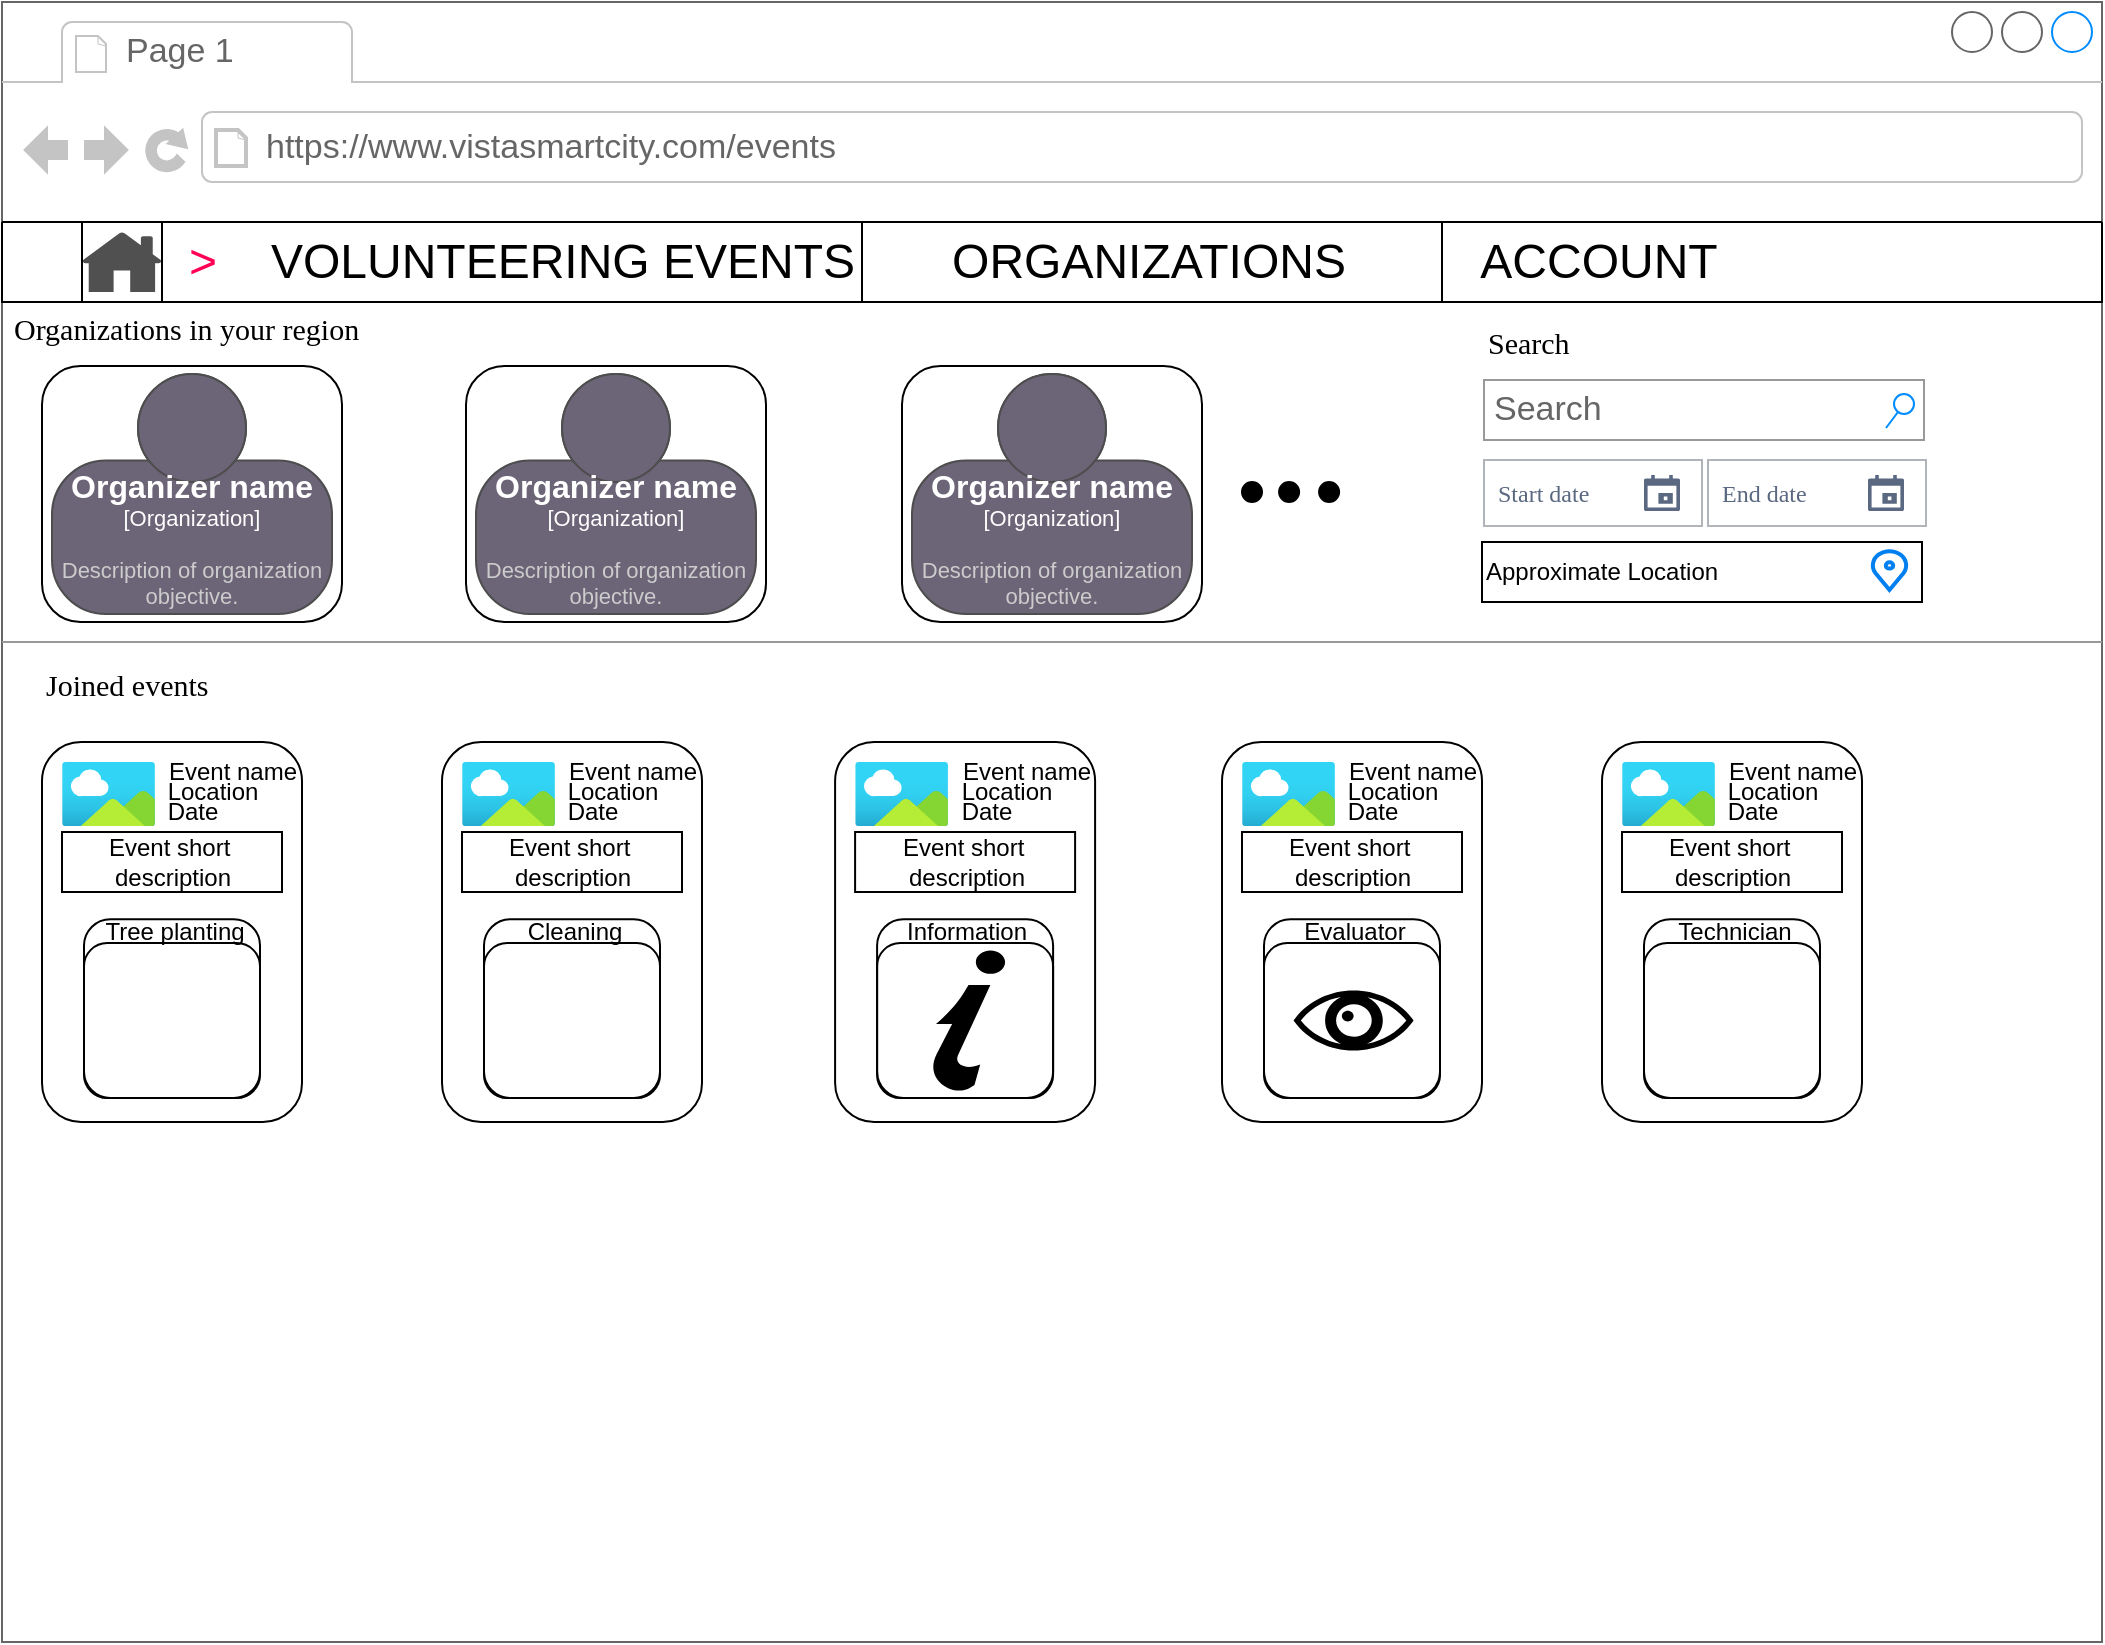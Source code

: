 <mxfile version="21.2.3" type="github">
  <diagram name="Page-1" id="2cc2dc42-3aac-f2a9-1cec-7a8b7cbee084">
    <mxGraphModel dx="1436" dy="874" grid="1" gridSize="10" guides="1" tooltips="1" connect="1" arrows="1" fold="1" page="1" pageScale="1" pageWidth="1100" pageHeight="850" background="none" math="0" shadow="0">
      <root>
        <mxCell id="0" />
        <mxCell id="1" parent="0" />
        <mxCell id="7026571954dc6520-1" value="" style="strokeWidth=1;shadow=0;dashed=0;align=center;html=1;shape=mxgraph.mockup.containers.browserWindow;rSize=0;strokeColor=#666666;mainText=,;recursiveResize=0;rounded=0;labelBackgroundColor=none;fontFamily=Verdana;fontSize=12" parent="1" vertex="1">
          <mxGeometry x="30" y="20" width="1050" height="820" as="geometry" />
        </mxCell>
        <mxCell id="7026571954dc6520-2" value="Page 1" style="strokeWidth=1;shadow=0;dashed=0;align=center;html=1;shape=mxgraph.mockup.containers.anchor;fontSize=17;fontColor=#666666;align=left;" parent="7026571954dc6520-1" vertex="1">
          <mxGeometry x="60" y="12" width="110" height="26" as="geometry" />
        </mxCell>
        <mxCell id="7026571954dc6520-3" value="https://www.vistasmartcity.com/events" style="strokeWidth=1;shadow=0;dashed=0;align=center;html=1;shape=mxgraph.mockup.containers.anchor;rSize=0;fontSize=17;fontColor=#666666;align=left;" parent="7026571954dc6520-1" vertex="1">
          <mxGeometry x="130" y="60" width="250" height="26" as="geometry" />
        </mxCell>
        <mxCell id="7026571954dc6520-6" value="Organizations in your region" style="text;html=1;points=[];align=left;verticalAlign=top;spacingTop=-4;fontSize=15;fontFamily=Verdana" parent="7026571954dc6520-1" vertex="1">
          <mxGeometry x="4" y="152" width="170" height="30" as="geometry" />
        </mxCell>
        <mxCell id="7026571954dc6520-12" value="Search" style="text;html=1;points=[];align=left;verticalAlign=top;spacingTop=-4;fontSize=15;fontFamily=Verdana" parent="7026571954dc6520-1" vertex="1">
          <mxGeometry x="741" y="159" width="170" height="30" as="geometry" />
        </mxCell>
        <mxCell id="7026571954dc6520-14" value="Search" style="strokeWidth=1;shadow=0;dashed=0;align=center;html=1;shape=mxgraph.mockup.forms.searchBox;strokeColor=#999999;mainText=;strokeColor2=#008cff;fontColor=#666666;fontSize=17;align=left;spacingLeft=3;rounded=0;labelBackgroundColor=none;" parent="7026571954dc6520-1" vertex="1">
          <mxGeometry x="741" y="189" width="220" height="30" as="geometry" />
        </mxCell>
        <mxCell id="7026571954dc6520-15" value="" style="verticalLabelPosition=bottom;shadow=0;dashed=0;align=center;html=1;verticalAlign=top;strokeWidth=1;shape=mxgraph.mockup.markup.line;strokeColor=#999999;rounded=0;labelBackgroundColor=none;fillColor=#ffffff;fontFamily=Verdana;fontSize=12;fontColor=#000000;" parent="7026571954dc6520-1" vertex="1">
          <mxGeometry y="310" width="1050" height="20" as="geometry" />
        </mxCell>
        <mxCell id="7026571954dc6520-16" value="Joined events" style="text;html=1;points=[];align=left;verticalAlign=top;spacingTop=-4;fontSize=15;fontFamily=Verdana" parent="7026571954dc6520-1" vertex="1">
          <mxGeometry x="20" y="330" width="170" height="30" as="geometry" />
        </mxCell>
        <mxCell id="wlsTM-EWgnDsblmS1kuD-19" value="" style="rounded=1;whiteSpace=wrap;html=1;" parent="7026571954dc6520-1" vertex="1">
          <mxGeometry x="20" y="370" width="130" height="190" as="geometry" />
        </mxCell>
        <mxCell id="wlsTM-EWgnDsblmS1kuD-20" value="" style="aspect=fixed;html=1;points=[];align=center;image;fontSize=12;image=img/lib/azure2/general/Image.svg;" parent="7026571954dc6520-1" vertex="1">
          <mxGeometry x="30" y="380" width="46.55" height="32" as="geometry" />
        </mxCell>
        <mxCell id="wlsTM-EWgnDsblmS1kuD-21" value="Event name" style="text;html=1;align=center;verticalAlign=middle;resizable=0;points=[];autosize=1;strokeColor=none;fillColor=none;" parent="7026571954dc6520-1" vertex="1">
          <mxGeometry x="70" y="370" width="90" height="30" as="geometry" />
        </mxCell>
        <mxCell id="wlsTM-EWgnDsblmS1kuD-22" value="Location" style="text;html=1;align=center;verticalAlign=middle;resizable=0;points=[];autosize=1;strokeColor=none;fillColor=none;" parent="7026571954dc6520-1" vertex="1">
          <mxGeometry x="70" y="380" width="70" height="30" as="geometry" />
        </mxCell>
        <mxCell id="wlsTM-EWgnDsblmS1kuD-23" value="Date" style="text;html=1;align=center;verticalAlign=middle;resizable=0;points=[];autosize=1;strokeColor=none;fillColor=none;" parent="7026571954dc6520-1" vertex="1">
          <mxGeometry x="70" y="390" width="50" height="30" as="geometry" />
        </mxCell>
        <mxCell id="wlsTM-EWgnDsblmS1kuD-24" value="" style="rounded=0;whiteSpace=wrap;html=1;" parent="7026571954dc6520-1" vertex="1">
          <mxGeometry x="30" y="415" width="110" height="30" as="geometry" />
        </mxCell>
        <mxCell id="wlsTM-EWgnDsblmS1kuD-25" value="Event short&amp;nbsp;&lt;br&gt;description" style="text;html=1;align=center;verticalAlign=middle;resizable=0;points=[];autosize=1;strokeColor=none;fillColor=none;" parent="7026571954dc6520-1" vertex="1">
          <mxGeometry x="40" y="410" width="90" height="40" as="geometry" />
        </mxCell>
        <mxCell id="HxkZM5L2tCHpHcFzdb74-59" value="" style="rounded=1;whiteSpace=wrap;html=1;" parent="7026571954dc6520-1" vertex="1">
          <mxGeometry x="220" y="370" width="130" height="190" as="geometry" />
        </mxCell>
        <mxCell id="HxkZM5L2tCHpHcFzdb74-60" value="" style="aspect=fixed;html=1;points=[];align=center;image;fontSize=12;image=img/lib/azure2/general/Image.svg;" parent="7026571954dc6520-1" vertex="1">
          <mxGeometry x="230" y="380" width="46.55" height="32" as="geometry" />
        </mxCell>
        <mxCell id="HxkZM5L2tCHpHcFzdb74-61" value="Event name" style="text;html=1;align=center;verticalAlign=middle;resizable=0;points=[];autosize=1;strokeColor=none;fillColor=none;" parent="7026571954dc6520-1" vertex="1">
          <mxGeometry x="270" y="370" width="90" height="30" as="geometry" />
        </mxCell>
        <mxCell id="HxkZM5L2tCHpHcFzdb74-62" value="Location" style="text;html=1;align=center;verticalAlign=middle;resizable=0;points=[];autosize=1;strokeColor=none;fillColor=none;" parent="7026571954dc6520-1" vertex="1">
          <mxGeometry x="270" y="380" width="70" height="30" as="geometry" />
        </mxCell>
        <mxCell id="HxkZM5L2tCHpHcFzdb74-63" value="Date" style="text;html=1;align=center;verticalAlign=middle;resizable=0;points=[];autosize=1;strokeColor=none;fillColor=none;" parent="7026571954dc6520-1" vertex="1">
          <mxGeometry x="270" y="390" width="50" height="30" as="geometry" />
        </mxCell>
        <mxCell id="HxkZM5L2tCHpHcFzdb74-64" value="" style="rounded=0;whiteSpace=wrap;html=1;" parent="7026571954dc6520-1" vertex="1">
          <mxGeometry x="230" y="415" width="110" height="30" as="geometry" />
        </mxCell>
        <mxCell id="HxkZM5L2tCHpHcFzdb74-65" value="Event short&amp;nbsp;&lt;br&gt;description" style="text;html=1;align=center;verticalAlign=middle;resizable=0;points=[];autosize=1;strokeColor=none;fillColor=none;" parent="7026571954dc6520-1" vertex="1">
          <mxGeometry x="240" y="410" width="90" height="40" as="geometry" />
        </mxCell>
        <mxCell id="HxkZM5L2tCHpHcFzdb74-72" value="" style="rounded=1;whiteSpace=wrap;html=1;" parent="7026571954dc6520-1" vertex="1">
          <mxGeometry x="416.55" y="370" width="130" height="190" as="geometry" />
        </mxCell>
        <mxCell id="HxkZM5L2tCHpHcFzdb74-73" value="" style="aspect=fixed;html=1;points=[];align=center;image;fontSize=12;image=img/lib/azure2/general/Image.svg;" parent="7026571954dc6520-1" vertex="1">
          <mxGeometry x="426.55" y="380" width="46.55" height="32" as="geometry" />
        </mxCell>
        <mxCell id="HxkZM5L2tCHpHcFzdb74-74" value="Event name" style="text;html=1;align=center;verticalAlign=middle;resizable=0;points=[];autosize=1;strokeColor=none;fillColor=none;" parent="7026571954dc6520-1" vertex="1">
          <mxGeometry x="466.55" y="370" width="90" height="30" as="geometry" />
        </mxCell>
        <mxCell id="HxkZM5L2tCHpHcFzdb74-75" value="Location" style="text;html=1;align=center;verticalAlign=middle;resizable=0;points=[];autosize=1;strokeColor=none;fillColor=none;" parent="7026571954dc6520-1" vertex="1">
          <mxGeometry x="466.55" y="380" width="70" height="30" as="geometry" />
        </mxCell>
        <mxCell id="HxkZM5L2tCHpHcFzdb74-76" value="Date" style="text;html=1;align=center;verticalAlign=middle;resizable=0;points=[];autosize=1;strokeColor=none;fillColor=none;" parent="7026571954dc6520-1" vertex="1">
          <mxGeometry x="466.55" y="390" width="50" height="30" as="geometry" />
        </mxCell>
        <mxCell id="HxkZM5L2tCHpHcFzdb74-77" value="" style="rounded=0;whiteSpace=wrap;html=1;" parent="7026571954dc6520-1" vertex="1">
          <mxGeometry x="426.55" y="415" width="110" height="30" as="geometry" />
        </mxCell>
        <mxCell id="HxkZM5L2tCHpHcFzdb74-78" value="Event short&amp;nbsp;&lt;br&gt;description" style="text;html=1;align=center;verticalAlign=middle;resizable=0;points=[];autosize=1;strokeColor=none;fillColor=none;" parent="7026571954dc6520-1" vertex="1">
          <mxGeometry x="436.55" y="410" width="90" height="40" as="geometry" />
        </mxCell>
        <mxCell id="HxkZM5L2tCHpHcFzdb74-85" value="" style="rounded=1;whiteSpace=wrap;html=1;" parent="7026571954dc6520-1" vertex="1">
          <mxGeometry x="610" y="370" width="130" height="190" as="geometry" />
        </mxCell>
        <mxCell id="HxkZM5L2tCHpHcFzdb74-86" value="" style="aspect=fixed;html=1;points=[];align=center;image;fontSize=12;image=img/lib/azure2/general/Image.svg;" parent="7026571954dc6520-1" vertex="1">
          <mxGeometry x="620" y="380" width="46.55" height="32" as="geometry" />
        </mxCell>
        <mxCell id="HxkZM5L2tCHpHcFzdb74-87" value="Event name" style="text;html=1;align=center;verticalAlign=middle;resizable=0;points=[];autosize=1;strokeColor=none;fillColor=none;" parent="7026571954dc6520-1" vertex="1">
          <mxGeometry x="660" y="370" width="90" height="30" as="geometry" />
        </mxCell>
        <mxCell id="HxkZM5L2tCHpHcFzdb74-88" value="Location" style="text;html=1;align=center;verticalAlign=middle;resizable=0;points=[];autosize=1;strokeColor=none;fillColor=none;" parent="7026571954dc6520-1" vertex="1">
          <mxGeometry x="660" y="380" width="70" height="30" as="geometry" />
        </mxCell>
        <mxCell id="HxkZM5L2tCHpHcFzdb74-89" value="Date" style="text;html=1;align=center;verticalAlign=middle;resizable=0;points=[];autosize=1;strokeColor=none;fillColor=none;" parent="7026571954dc6520-1" vertex="1">
          <mxGeometry x="660" y="390" width="50" height="30" as="geometry" />
        </mxCell>
        <mxCell id="HxkZM5L2tCHpHcFzdb74-90" value="" style="rounded=0;whiteSpace=wrap;html=1;" parent="7026571954dc6520-1" vertex="1">
          <mxGeometry x="620" y="415" width="110" height="30" as="geometry" />
        </mxCell>
        <mxCell id="HxkZM5L2tCHpHcFzdb74-91" value="Event short&amp;nbsp;&lt;br&gt;description" style="text;html=1;align=center;verticalAlign=middle;resizable=0;points=[];autosize=1;strokeColor=none;fillColor=none;" parent="7026571954dc6520-1" vertex="1">
          <mxGeometry x="630" y="410" width="90" height="40" as="geometry" />
        </mxCell>
        <mxCell id="HxkZM5L2tCHpHcFzdb74-98" value="" style="rounded=1;whiteSpace=wrap;html=1;" parent="7026571954dc6520-1" vertex="1">
          <mxGeometry x="800" y="370" width="130" height="190" as="geometry" />
        </mxCell>
        <mxCell id="HxkZM5L2tCHpHcFzdb74-99" value="" style="aspect=fixed;html=1;points=[];align=center;image;fontSize=12;image=img/lib/azure2/general/Image.svg;" parent="7026571954dc6520-1" vertex="1">
          <mxGeometry x="810" y="380" width="46.55" height="32" as="geometry" />
        </mxCell>
        <mxCell id="HxkZM5L2tCHpHcFzdb74-100" value="Event name" style="text;html=1;align=center;verticalAlign=middle;resizable=0;points=[];autosize=1;strokeColor=none;fillColor=none;" parent="7026571954dc6520-1" vertex="1">
          <mxGeometry x="850" y="370" width="90" height="30" as="geometry" />
        </mxCell>
        <mxCell id="HxkZM5L2tCHpHcFzdb74-101" value="Location" style="text;html=1;align=center;verticalAlign=middle;resizable=0;points=[];autosize=1;strokeColor=none;fillColor=none;" parent="7026571954dc6520-1" vertex="1">
          <mxGeometry x="850" y="380" width="70" height="30" as="geometry" />
        </mxCell>
        <mxCell id="HxkZM5L2tCHpHcFzdb74-102" value="Date" style="text;html=1;align=center;verticalAlign=middle;resizable=0;points=[];autosize=1;strokeColor=none;fillColor=none;" parent="7026571954dc6520-1" vertex="1">
          <mxGeometry x="850" y="390" width="50" height="30" as="geometry" />
        </mxCell>
        <mxCell id="HxkZM5L2tCHpHcFzdb74-103" value="" style="rounded=0;whiteSpace=wrap;html=1;" parent="7026571954dc6520-1" vertex="1">
          <mxGeometry x="810" y="415" width="110" height="30" as="geometry" />
        </mxCell>
        <mxCell id="HxkZM5L2tCHpHcFzdb74-104" value="Event short&amp;nbsp;&lt;br&gt;description" style="text;html=1;align=center;verticalAlign=middle;resizable=0;points=[];autosize=1;strokeColor=none;fillColor=none;" parent="7026571954dc6520-1" vertex="1">
          <mxGeometry x="820" y="410" width="90" height="40" as="geometry" />
        </mxCell>
        <mxCell id="pJYsg66AnEIzZijgWhf2-1" value="" style="rounded=1;whiteSpace=wrap;html=1;" vertex="1" parent="7026571954dc6520-1">
          <mxGeometry x="20" y="182" width="150" height="128" as="geometry" />
        </mxCell>
        <object placeholders="1" c4Name="Organizer name" c4Type="Organization" c4Description="Description of organization objective." label="&lt;font style=&quot;font-size: 16px&quot;&gt;&lt;b&gt;%c4Name%&lt;/b&gt;&lt;/font&gt;&lt;div&gt;[%c4Type%]&lt;/div&gt;&lt;br&gt;&lt;div&gt;&lt;font style=&quot;font-size: 11px&quot;&gt;&lt;font color=&quot;#cccccc&quot;&gt;%c4Description%&lt;/font&gt;&lt;/div&gt;" id="pJYsg66AnEIzZijgWhf2-2">
          <mxCell style="html=1;fontSize=11;dashed=0;whiteSpace=wrap;fillColor=#6C6477;strokeColor=#4D4D4D;fontColor=#ffffff;shape=mxgraph.c4.person2;align=center;metaEdit=1;points=[[0.5,0,0],[1,0.5,0],[1,0.75,0],[0.75,1,0],[0.5,1,0],[0.25,1,0],[0,0.75,0],[0,0.5,0]];resizable=1;rotation=0;" vertex="1" parent="7026571954dc6520-1">
            <mxGeometry x="25" y="186" width="140" height="120" as="geometry" />
          </mxCell>
        </object>
        <mxCell id="pJYsg66AnEIzZijgWhf2-4" value="" style="rounded=1;whiteSpace=wrap;html=1;" vertex="1" parent="7026571954dc6520-1">
          <mxGeometry x="232" y="182" width="150" height="128" as="geometry" />
        </mxCell>
        <object placeholders="1" c4Name="Organizer name" c4Type="Organization" c4Description="Description of organization objective." label="&lt;font style=&quot;font-size: 16px&quot;&gt;&lt;b&gt;%c4Name%&lt;/b&gt;&lt;/font&gt;&lt;div&gt;[%c4Type%]&lt;/div&gt;&lt;br&gt;&lt;div&gt;&lt;font style=&quot;font-size: 11px&quot;&gt;&lt;font color=&quot;#cccccc&quot;&gt;%c4Description%&lt;/font&gt;&lt;/div&gt;" id="pJYsg66AnEIzZijgWhf2-5">
          <mxCell style="html=1;fontSize=11;dashed=0;whiteSpace=wrap;fillColor=#6C6477;strokeColor=#4D4D4D;fontColor=#ffffff;shape=mxgraph.c4.person2;align=center;metaEdit=1;points=[[0.5,0,0],[1,0.5,0],[1,0.75,0],[0.75,1,0],[0.5,1,0],[0.25,1,0],[0,0.75,0],[0,0.5,0]];resizable=1;rotation=0;" vertex="1" parent="7026571954dc6520-1">
            <mxGeometry x="237" y="186" width="140" height="120" as="geometry" />
          </mxCell>
        </object>
        <mxCell id="pJYsg66AnEIzZijgWhf2-6" value="" style="rounded=1;whiteSpace=wrap;html=1;" vertex="1" parent="7026571954dc6520-1">
          <mxGeometry x="450" y="182" width="150" height="128" as="geometry" />
        </mxCell>
        <object placeholders="1" c4Name="Organizer name" c4Type="Organization" c4Description="Description of organization objective." label="&lt;font style=&quot;font-size: 16px&quot;&gt;&lt;b&gt;%c4Name%&lt;/b&gt;&lt;/font&gt;&lt;div&gt;[%c4Type%]&lt;/div&gt;&lt;br&gt;&lt;div&gt;&lt;font style=&quot;font-size: 11px&quot;&gt;&lt;font color=&quot;#cccccc&quot;&gt;%c4Description%&lt;/font&gt;&lt;/div&gt;" id="pJYsg66AnEIzZijgWhf2-7">
          <mxCell style="html=1;fontSize=11;dashed=0;whiteSpace=wrap;fillColor=#6C6477;strokeColor=#4D4D4D;fontColor=#ffffff;shape=mxgraph.c4.person2;align=center;metaEdit=1;points=[[0.5,0,0],[1,0.5,0],[1,0.75,0],[0.75,1,0],[0.5,1,0],[0.25,1,0],[0,0.75,0],[0,0.5,0]];resizable=1;rotation=0;" vertex="1" parent="7026571954dc6520-1">
            <mxGeometry x="455" y="186" width="140" height="120" as="geometry" />
          </mxCell>
        </object>
        <mxCell id="pJYsg66AnEIzZijgWhf2-8" value="" style="ellipse;whiteSpace=wrap;html=1;aspect=fixed;fillColor=#000000;" vertex="1" parent="7026571954dc6520-1">
          <mxGeometry x="620" y="240" width="10" height="10" as="geometry" />
        </mxCell>
        <mxCell id="pJYsg66AnEIzZijgWhf2-9" value="" style="ellipse;whiteSpace=wrap;html=1;aspect=fixed;fillColor=#000000;" vertex="1" parent="7026571954dc6520-1">
          <mxGeometry x="638.55" y="240" width="10" height="10" as="geometry" />
        </mxCell>
        <mxCell id="pJYsg66AnEIzZijgWhf2-10" value="" style="ellipse;whiteSpace=wrap;html=1;aspect=fixed;fillColor=#000000;" vertex="1" parent="7026571954dc6520-1">
          <mxGeometry x="658.55" y="240" width="10" height="10" as="geometry" />
        </mxCell>
        <mxCell id="SwkVHxH7qf517YYLQ6Va-1" value="" style="group" parent="1" connectable="0" vertex="1">
          <mxGeometry x="71" y="478" width="94.797" height="90" as="geometry" />
        </mxCell>
        <mxCell id="SwkVHxH7qf517YYLQ6Va-2" value="" style="rounded=1;whiteSpace=wrap;html=1;" parent="SwkVHxH7qf517YYLQ6Va-1" vertex="1">
          <mxGeometry y="12.517" width="88" height="77.483" as="geometry" />
        </mxCell>
        <mxCell id="SwkVHxH7qf517YYLQ6Va-8" value="" style="rounded=1;whiteSpace=wrap;html=1;fillColor=none;" parent="SwkVHxH7qf517YYLQ6Va-1" vertex="1">
          <mxGeometry y="0.596" width="88" height="89.404" as="geometry" />
        </mxCell>
        <mxCell id="SwkVHxH7qf517YYLQ6Va-9" value="Tree planting" style="text;html=1;align=center;verticalAlign=middle;resizable=0;points=[];autosize=1;strokeColor=none;fillColor=none;" parent="SwkVHxH7qf517YYLQ6Va-1" vertex="1">
          <mxGeometry x="-0.203" y="-7.727" width="90" height="30" as="geometry" />
        </mxCell>
        <mxCell id="HxkZM5L2tCHpHcFzdb74-58" value="" style="shape=image;html=1;verticalAlign=top;verticalLabelPosition=bottom;labelBackgroundColor=#ffffff;imageAspect=0;aspect=fixed;image=https://cdn0.iconfinder.com/data/icons/phosphor-regular-vol-4/256/tree-128.png" parent="SwkVHxH7qf517YYLQ6Va-1" vertex="1">
          <mxGeometry x="10" y="12.52" width="70" height="70" as="geometry" />
        </mxCell>
        <mxCell id="SwkVHxH7qf517YYLQ6Va-86" value="&lt;font face=&quot;Times New Roman&quot;&gt;Start date&lt;/font&gt;" style="rounded=0;arcSize=9;fillColor=none;align=left;spacingLeft=5;strokeColor=#B1B4B8;html=1;strokeWidth=1;fontColor=#596780;fontSize=12;hachureGap=4;pointerEvents=0;fontFamily=Architects Daughter;fontSource=https%3A%2F%2Ffonts.googleapis.com%2Fcss%3Ffamily%3DArchitects%2BDaughter;" parent="1" vertex="1">
          <mxGeometry x="771" y="249" width="109" height="33" as="geometry" />
        </mxCell>
        <mxCell id="SwkVHxH7qf517YYLQ6Va-87" value="" style="shape=mxgraph.gmdl.calendar;fillColor=#5A6881;strokeColor=none;sketch=0;hachureGap=4;pointerEvents=0;fontFamily=Architects Daughter;fontSource=https%3A%2F%2Ffonts.googleapis.com%2Fcss%3Ffamily%3DArchitects%2BDaughter;fontSize=20;" parent="SwkVHxH7qf517YYLQ6Va-86" vertex="1">
          <mxGeometry x="1" y="0.5" width="18" height="18" relative="1" as="geometry">
            <mxPoint x="-29" y="-9" as="offset" />
          </mxGeometry>
        </mxCell>
        <mxCell id="SwkVHxH7qf517YYLQ6Va-88" value="&lt;font face=&quot;Times New Roman&quot;&gt;End date&lt;/font&gt;" style="rounded=0;arcSize=9;fillColor=none;align=left;spacingLeft=5;strokeColor=#B1B4B8;html=1;strokeWidth=1;fontColor=#596780;fontSize=12;hachureGap=4;pointerEvents=0;fontFamily=Architects Daughter;fontSource=https%3A%2F%2Ffonts.googleapis.com%2Fcss%3Ffamily%3DArchitects%2BDaughter;" parent="1" vertex="1">
          <mxGeometry x="883" y="249" width="109" height="33" as="geometry" />
        </mxCell>
        <mxCell id="SwkVHxH7qf517YYLQ6Va-89" value="" style="shape=mxgraph.gmdl.calendar;fillColor=#5A6881;strokeColor=none;sketch=0;hachureGap=4;pointerEvents=0;fontFamily=Architects Daughter;fontSource=https%3A%2F%2Ffonts.googleapis.com%2Fcss%3Ffamily%3DArchitects%2BDaughter;fontSize=20;" parent="SwkVHxH7qf517YYLQ6Va-88" vertex="1">
          <mxGeometry x="1" y="0.5" width="18" height="18" relative="1" as="geometry">
            <mxPoint x="-29" y="-9" as="offset" />
          </mxGeometry>
        </mxCell>
        <mxCell id="SwkVHxH7qf517YYLQ6Va-90" value="Approximate Location" style="rounded=0;whiteSpace=wrap;html=1;align=left;" parent="1" vertex="1">
          <mxGeometry x="770" y="290" width="220" height="30" as="geometry" />
        </mxCell>
        <mxCell id="SwkVHxH7qf517YYLQ6Va-91" value="" style="html=1;verticalLabelPosition=bottom;align=center;labelBackgroundColor=#ffffff;verticalAlign=top;strokeWidth=2;strokeColor=#0080F0;shadow=0;dashed=0;shape=mxgraph.ios7.icons.location;" parent="1" vertex="1">
          <mxGeometry x="964.5" y="294" width="18.5" height="20" as="geometry" />
        </mxCell>
        <mxCell id="HxkZM5L2tCHpHcFzdb74-1" value="" style="shape=image;html=1;verticalAlign=top;verticalLabelPosition=bottom;labelBackgroundColor=#ffffff;imageAspect=0;aspect=fixed;image=https://cdn4.iconfinder.com/data/icons/evil-icons-user-interface/64/menu-128.png" parent="1" vertex="1">
          <mxGeometry x="30" y="130" width="40" height="40" as="geometry" />
        </mxCell>
        <mxCell id="HxkZM5L2tCHpHcFzdb74-2" value="" style="sketch=0;pointerEvents=1;shadow=0;dashed=0;html=1;strokeColor=none;fillColor=#505050;labelPosition=center;verticalLabelPosition=bottom;verticalAlign=top;outlineConnect=0;align=center;shape=mxgraph.office.concepts.home;" parent="1" vertex="1">
          <mxGeometry x="70" y="135" width="40" height="30" as="geometry" />
        </mxCell>
        <mxCell id="HxkZM5L2tCHpHcFzdb74-3" value="" style="swimlane;startSize=0;" parent="1" vertex="1">
          <mxGeometry x="30" y="130" width="40" height="40" as="geometry" />
        </mxCell>
        <mxCell id="HxkZM5L2tCHpHcFzdb74-4" value="" style="swimlane;startSize=0;" parent="1" vertex="1">
          <mxGeometry x="70" y="130" width="390" height="40" as="geometry" />
        </mxCell>
        <mxCell id="HxkZM5L2tCHpHcFzdb74-5" value="&lt;font style=&quot;font-size: 24px;&quot;&gt;VOLUNTEERING EVENTS&lt;/font&gt;" style="text;html=1;align=center;verticalAlign=middle;resizable=0;points=[];autosize=1;strokeColor=none;fillColor=none;" parent="HxkZM5L2tCHpHcFzdb74-4" vertex="1">
          <mxGeometry x="80" width="320" height="40" as="geometry" />
        </mxCell>
        <mxCell id="HxkZM5L2tCHpHcFzdb74-6" value="&lt;font style=&quot;font-size: 24px;&quot; color=&quot;#ff0055&quot;&gt;&amp;gt;&lt;/font&gt;" style="text;html=1;align=center;verticalAlign=middle;resizable=0;points=[];autosize=1;strokeColor=none;fillColor=none;" parent="HxkZM5L2tCHpHcFzdb74-4" vertex="1">
          <mxGeometry x="40" width="40" height="40" as="geometry" />
        </mxCell>
        <mxCell id="HxkZM5L2tCHpHcFzdb74-7" value="" style="swimlane;startSize=0;" parent="1" vertex="1">
          <mxGeometry x="750" y="130" width="330" height="40" as="geometry">
            <mxRectangle x="750" y="130" width="50" height="40" as="alternateBounds" />
          </mxGeometry>
        </mxCell>
        <mxCell id="HxkZM5L2tCHpHcFzdb74-8" value="&lt;font style=&quot;font-size: 24px;&quot;&gt;ACCOUNT&lt;/font&gt;" style="text;html=1;align=center;verticalAlign=middle;resizable=0;points=[];autosize=1;strokeColor=none;fillColor=none;" parent="HxkZM5L2tCHpHcFzdb74-7" vertex="1">
          <mxGeometry x="8" width="140" height="40" as="geometry" />
        </mxCell>
        <mxCell id="HxkZM5L2tCHpHcFzdb74-9" value="" style="swimlane;startSize=0;" parent="1" vertex="1">
          <mxGeometry x="70" y="130" width="40" height="40" as="geometry" />
        </mxCell>
        <mxCell id="HxkZM5L2tCHpHcFzdb74-10" value="" style="swimlane;startSize=0;" parent="1" vertex="1">
          <mxGeometry x="460" y="130" width="290" height="40" as="geometry" />
        </mxCell>
        <mxCell id="HxkZM5L2tCHpHcFzdb74-11" value="&lt;span style=&quot;font-size: 24px;&quot;&gt;ORGANIZATIONS&lt;/span&gt;" style="text;html=1;align=center;verticalAlign=middle;resizable=0;points=[];autosize=1;strokeColor=none;fillColor=none;" parent="HxkZM5L2tCHpHcFzdb74-10" vertex="1">
          <mxGeometry x="33" width="220" height="40" as="geometry" />
        </mxCell>
        <mxCell id="HxkZM5L2tCHpHcFzdb74-66" value="" style="group" parent="1" connectable="0" vertex="1">
          <mxGeometry x="271" y="478" width="94.797" height="90" as="geometry" />
        </mxCell>
        <mxCell id="HxkZM5L2tCHpHcFzdb74-67" value="" style="rounded=1;whiteSpace=wrap;html=1;" parent="HxkZM5L2tCHpHcFzdb74-66" vertex="1">
          <mxGeometry y="12.517" width="88" height="77.483" as="geometry" />
        </mxCell>
        <mxCell id="HxkZM5L2tCHpHcFzdb74-68" value="" style="rounded=1;whiteSpace=wrap;html=1;fillColor=none;" parent="HxkZM5L2tCHpHcFzdb74-66" vertex="1">
          <mxGeometry y="0.596" width="88" height="89.404" as="geometry" />
        </mxCell>
        <mxCell id="HxkZM5L2tCHpHcFzdb74-69" value="Cleaning" style="text;html=1;align=center;verticalAlign=middle;resizable=0;points=[];autosize=1;strokeColor=none;fillColor=none;" parent="HxkZM5L2tCHpHcFzdb74-66" vertex="1">
          <mxGeometry x="9.797" y="-7.727" width="70" height="30" as="geometry" />
        </mxCell>
        <mxCell id="HxkZM5L2tCHpHcFzdb74-71" value="" style="shape=image;html=1;verticalAlign=top;verticalLabelPosition=bottom;labelBackgroundColor=#ffffff;imageAspect=0;aspect=fixed;image=https://cdn4.iconfinder.com/data/icons/essential-app-2/16/trash-can-bin-recycle-128.png" parent="HxkZM5L2tCHpHcFzdb74-66" vertex="1">
          <mxGeometry x="9" y="16.26" width="70" height="70" as="geometry" />
        </mxCell>
        <mxCell id="HxkZM5L2tCHpHcFzdb74-79" value="" style="group" parent="1" connectable="0" vertex="1">
          <mxGeometry x="467.55" y="478" width="94.797" height="90" as="geometry" />
        </mxCell>
        <mxCell id="HxkZM5L2tCHpHcFzdb74-80" value="" style="rounded=1;whiteSpace=wrap;html=1;" parent="HxkZM5L2tCHpHcFzdb74-79" vertex="1">
          <mxGeometry y="12.517" width="88" height="77.483" as="geometry" />
        </mxCell>
        <mxCell id="HxkZM5L2tCHpHcFzdb74-81" value="" style="rounded=1;whiteSpace=wrap;html=1;fillColor=none;" parent="HxkZM5L2tCHpHcFzdb74-79" vertex="1">
          <mxGeometry y="0.596" width="88" height="89.404" as="geometry" />
        </mxCell>
        <mxCell id="HxkZM5L2tCHpHcFzdb74-82" value="Information" style="text;html=1;align=center;verticalAlign=middle;resizable=0;points=[];autosize=1;strokeColor=none;fillColor=none;" parent="HxkZM5L2tCHpHcFzdb74-79" vertex="1">
          <mxGeometry x="4.797" y="-7.727" width="80" height="30" as="geometry" />
        </mxCell>
        <mxCell id="HxkZM5L2tCHpHcFzdb74-84" value="" style="shape=mxgraph.signs.travel.information_2;html=1;pointerEvents=1;fillColor=#000000;strokeColor=none;verticalLabelPosition=bottom;verticalAlign=top;align=center;" parent="HxkZM5L2tCHpHcFzdb74-79" vertex="1">
          <mxGeometry x="24" y="16.26" width="40" height="70" as="geometry" />
        </mxCell>
        <mxCell id="HxkZM5L2tCHpHcFzdb74-92" value="" style="group" parent="1" connectable="0" vertex="1">
          <mxGeometry x="661" y="478" width="94.797" height="90" as="geometry" />
        </mxCell>
        <mxCell id="HxkZM5L2tCHpHcFzdb74-93" value="" style="rounded=1;whiteSpace=wrap;html=1;" parent="HxkZM5L2tCHpHcFzdb74-92" vertex="1">
          <mxGeometry y="12.517" width="88" height="77.483" as="geometry" />
        </mxCell>
        <mxCell id="HxkZM5L2tCHpHcFzdb74-94" value="" style="rounded=1;whiteSpace=wrap;html=1;fillColor=none;" parent="HxkZM5L2tCHpHcFzdb74-92" vertex="1">
          <mxGeometry y="0.596" width="88" height="89.404" as="geometry" />
        </mxCell>
        <mxCell id="HxkZM5L2tCHpHcFzdb74-95" value="Evaluator" style="text;html=1;align=center;verticalAlign=middle;resizable=0;points=[];autosize=1;strokeColor=none;fillColor=none;" parent="HxkZM5L2tCHpHcFzdb74-92" vertex="1">
          <mxGeometry x="9.797" y="-7.727" width="70" height="30" as="geometry" />
        </mxCell>
        <mxCell id="HxkZM5L2tCHpHcFzdb74-97" value="" style="shape=mxgraph.signs.healthcare.eye;html=1;pointerEvents=1;fillColor=#000000;strokeColor=none;verticalLabelPosition=bottom;verticalAlign=top;align=center;" parent="HxkZM5L2tCHpHcFzdb74-92" vertex="1">
          <mxGeometry x="14.8" y="36.26" width="60" height="30" as="geometry" />
        </mxCell>
        <mxCell id="HxkZM5L2tCHpHcFzdb74-105" value="" style="group" parent="1" connectable="0" vertex="1">
          <mxGeometry x="851" y="478" width="111.4" height="120.27" as="geometry" />
        </mxCell>
        <mxCell id="HxkZM5L2tCHpHcFzdb74-106" value="" style="rounded=1;whiteSpace=wrap;html=1;" parent="HxkZM5L2tCHpHcFzdb74-105" vertex="1">
          <mxGeometry y="12.517" width="88" height="77.483" as="geometry" />
        </mxCell>
        <mxCell id="HxkZM5L2tCHpHcFzdb74-107" value="" style="rounded=1;whiteSpace=wrap;html=1;fillColor=none;" parent="HxkZM5L2tCHpHcFzdb74-105" vertex="1">
          <mxGeometry y="0.596" width="88" height="89.404" as="geometry" />
        </mxCell>
        <mxCell id="HxkZM5L2tCHpHcFzdb74-108" value="Technician" style="text;html=1;align=center;verticalAlign=middle;resizable=0;points=[];autosize=1;strokeColor=none;fillColor=none;" parent="HxkZM5L2tCHpHcFzdb74-105" vertex="1">
          <mxGeometry x="4.797" y="-7.727" width="80" height="30" as="geometry" />
        </mxCell>
        <mxCell id="HxkZM5L2tCHpHcFzdb74-110" value="" style="shape=image;html=1;verticalAlign=top;verticalLabelPosition=bottom;labelBackgroundColor=#ffffff;imageAspect=0;aspect=fixed;image=https://cdn2.iconfinder.com/data/icons/seo-web-1-filled-outline/64/customer_service-technical_support-male-128.png" parent="HxkZM5L2tCHpHcFzdb74-105" vertex="1">
          <mxGeometry x="20.52" y="17.52" width="67.48" height="67.48" as="geometry" />
        </mxCell>
      </root>
    </mxGraphModel>
  </diagram>
</mxfile>
